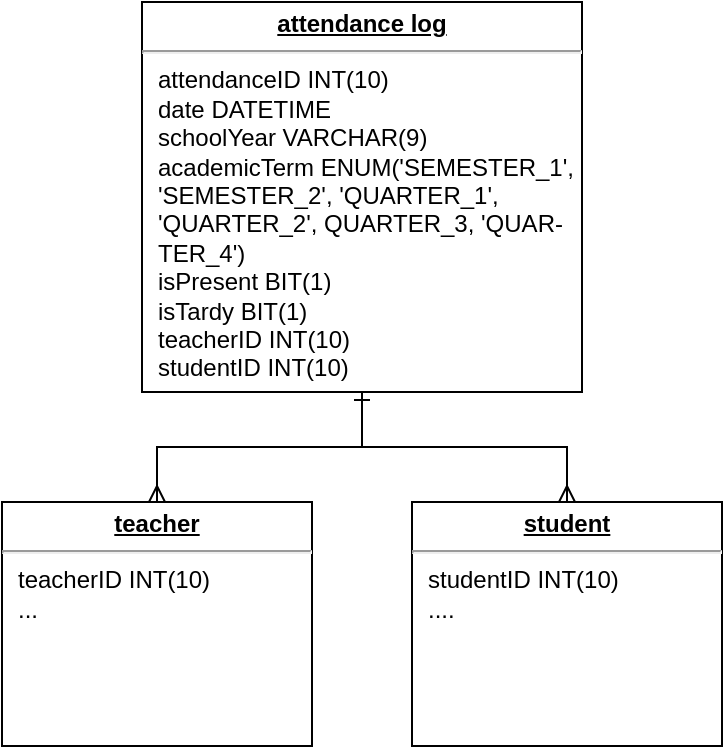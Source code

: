 <mxfile version="12.0.3" type="device" pages="1"><diagram name="Page-1" id="a7904f86-f2b4-8e86-fa97-74104820619b"><mxGraphModel dx="953" dy="488" grid="1" gridSize="10" guides="1" tooltips="1" connect="1" arrows="1" fold="1" page="1" pageScale="1" pageWidth="1100" pageHeight="850" background="#ffffff" math="0" shadow="0"><root><mxCell id="0"/><mxCell id="1" parent="0"/><mxCell id="iKJgxmW7lpHQdpaM3U8w-3" style="edgeStyle=orthogonalEdgeStyle;rounded=0;orthogonalLoop=1;jettySize=auto;html=1;endArrow=ERmany;endFill=0;startArrow=ERone;startFill=0;" parent="1" source="24794b860abc3c2d-19" target="iKJgxmW7lpHQdpaM3U8w-2" edge="1"><mxGeometry relative="1" as="geometry"/></mxCell><mxCell id="24794b860abc3c2d-19" value="&lt;p style=&quot;margin: 0px ; margin-top: 4px ; text-align: center ; text-decoration: underline&quot;&gt;&lt;b&gt;attendance log&lt;/b&gt;&lt;/p&gt;&lt;hr&gt;&lt;p style=&quot;margin: 0px ; margin-left: 8px&quot;&gt;attendanceID INT(10)&lt;/p&gt;&lt;p style=&quot;margin: 0px ; margin-left: 8px&quot;&gt;date DATETIME&lt;/p&gt;&lt;p style=&quot;margin: 0px ; margin-left: 8px&quot;&gt;schoolYear VARCHAR(9)&lt;/p&gt;&lt;p style=&quot;margin: 0px ; margin-left: 8px&quot;&gt;academicTerm ENUM('SEMESTER_1',&lt;/p&gt;&lt;p style=&quot;margin: 0px ; margin-left: 8px&quot;&gt;'SEMESTER_2', 'QUARTER_1',&lt;/p&gt;&lt;p style=&quot;margin: 0px ; margin-left: 8px&quot;&gt;'QUARTER_2', QUARTER_3, 'QUAR-&lt;/p&gt;&lt;p style=&quot;margin: 0px ; margin-left: 8px&quot;&gt;TER_4')&lt;/p&gt;&lt;p style=&quot;margin: 0px ; margin-left: 8px&quot;&gt;isPresent BIT(1)&lt;/p&gt;&lt;p style=&quot;margin: 0px ; margin-left: 8px&quot;&gt;isTardy BIT(1)&lt;/p&gt;&lt;p style=&quot;margin: 0px ; margin-left: 8px&quot;&gt;teacherID INT(10)&lt;/p&gt;&lt;p style=&quot;margin: 0px ; margin-left: 8px&quot;&gt;studentID INT(10)&lt;/p&gt;" style="verticalAlign=top;align=left;overflow=fill;fontSize=12;fontFamily=Helvetica;html=1;rounded=0;shadow=0;comic=0;labelBackgroundColor=none;strokeColor=#000000;strokeWidth=1;fillColor=#ffffff;" parent="1" vertex="1"><mxGeometry x="440" y="110" width="220" height="195" as="geometry"/></mxCell><mxCell id="iKJgxmW7lpHQdpaM3U8w-4" style="edgeStyle=orthogonalEdgeStyle;rounded=0;orthogonalLoop=1;jettySize=auto;html=1;entryX=0.5;entryY=1;entryDx=0;entryDy=0;startArrow=ERmany;startFill=0;endArrow=ERone;endFill=0;" parent="1" source="iKJgxmW7lpHQdpaM3U8w-1" target="24794b860abc3c2d-19" edge="1"><mxGeometry relative="1" as="geometry"/></mxCell><mxCell id="iKJgxmW7lpHQdpaM3U8w-1" value="&lt;p style=&quot;margin: 0px ; margin-top: 4px ; text-align: center ; text-decoration: underline&quot;&gt;&lt;b&gt;student&lt;/b&gt;&lt;/p&gt;&lt;hr&gt;&lt;p style=&quot;margin: 0px ; margin-left: 8px&quot;&gt;studentID INT(10)&lt;/p&gt;&lt;p style=&quot;margin: 0px ; margin-left: 8px&quot;&gt;&lt;span&gt;....&lt;/span&gt;&lt;/p&gt;" style="verticalAlign=top;align=left;overflow=fill;fontSize=12;fontFamily=Helvetica;html=1;rounded=0;shadow=0;comic=0;labelBackgroundColor=none;strokeColor=#000000;strokeWidth=1;fillColor=#ffffff;" parent="1" vertex="1"><mxGeometry x="575" y="360" width="155" height="122" as="geometry"/></mxCell><mxCell id="iKJgxmW7lpHQdpaM3U8w-2" value="&lt;p style=&quot;margin: 0px ; margin-top: 4px ; text-align: center ; text-decoration: underline&quot;&gt;&lt;b&gt;teacher&lt;/b&gt;&lt;/p&gt;&lt;hr&gt;&lt;p style=&quot;margin: 0px ; margin-left: 8px&quot;&gt;teacherID INT(10)&lt;/p&gt;&lt;p style=&quot;margin: 0px ; margin-left: 8px&quot;&gt;...&lt;/p&gt;" style="verticalAlign=top;align=left;overflow=fill;fontSize=12;fontFamily=Helvetica;html=1;rounded=0;shadow=0;comic=0;labelBackgroundColor=none;strokeColor=#000000;strokeWidth=1;fillColor=#ffffff;" parent="1" vertex="1"><mxGeometry x="370" y="360" width="155" height="122" as="geometry"/></mxCell></root></mxGraphModel></diagram></mxfile>